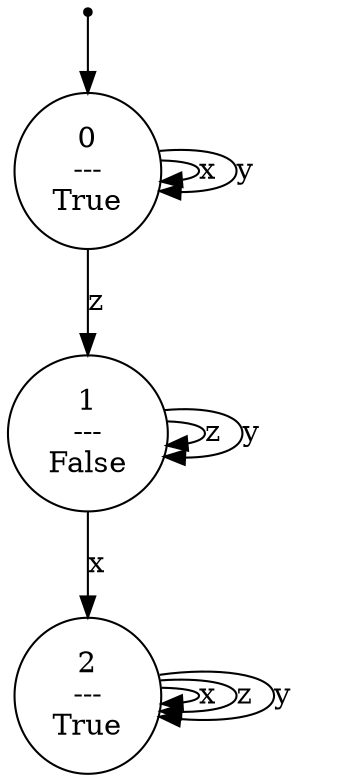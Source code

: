 digraph G {
0 [label="", shape=point];
0 -> 1;
1 [label="0\n---\nTrue"];
1 -> 1  [label=x];
1 -> 2  [label=z];
1 -> 1  [label=y];
2 [label="1\n---\nFalse"];
2 -> 3  [label=x];
2 -> 2  [label=z];
2 -> 2  [label=y];
3 [label="2\n---\nTrue"];
3 -> 3  [label=x];
3 -> 3  [label=z];
3 -> 3  [label=y];
}
